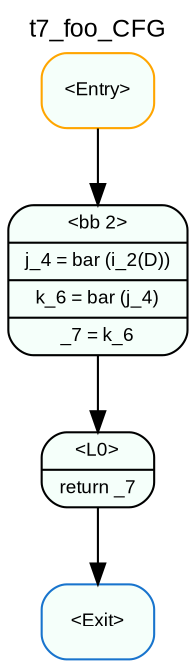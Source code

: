 digraph t7_foo_CFG { 
	label=t7_foo_CFG
	center=true
	labelloc=top
	fontname=Arial
	fontsize=12
	edge[fontname=Arial, fontsize=10]
	node[fontname=Arial, fontsize=9]

		Node_0 -> Node_1 [color=black]
		Node_1 -> Node_2 [color=black]
		Node_2 -> Node_3 [color=black]

	Node_1 [fillcolor=mintcream, color=black, shape=Mrecord, style=filled, label="{ \<bb 2\>|j_4 = bar (i_2(D))|k_6 = bar (j_4)|_7 = k_6 }"]
	Node_0 [fillcolor=mintcream, color=orange, shape=Mrecord, style=filled, label="{ \<Entry\> }"]
	Node_2 [fillcolor=mintcream, color=black, shape=Mrecord, style=filled, label="{ \<L0\>|return _7 }"]
	Node_3 [fillcolor=mintcream, color=dodgerblue3, shape=Mrecord, style=filled, label="{ \<Exit\> }"]
}

